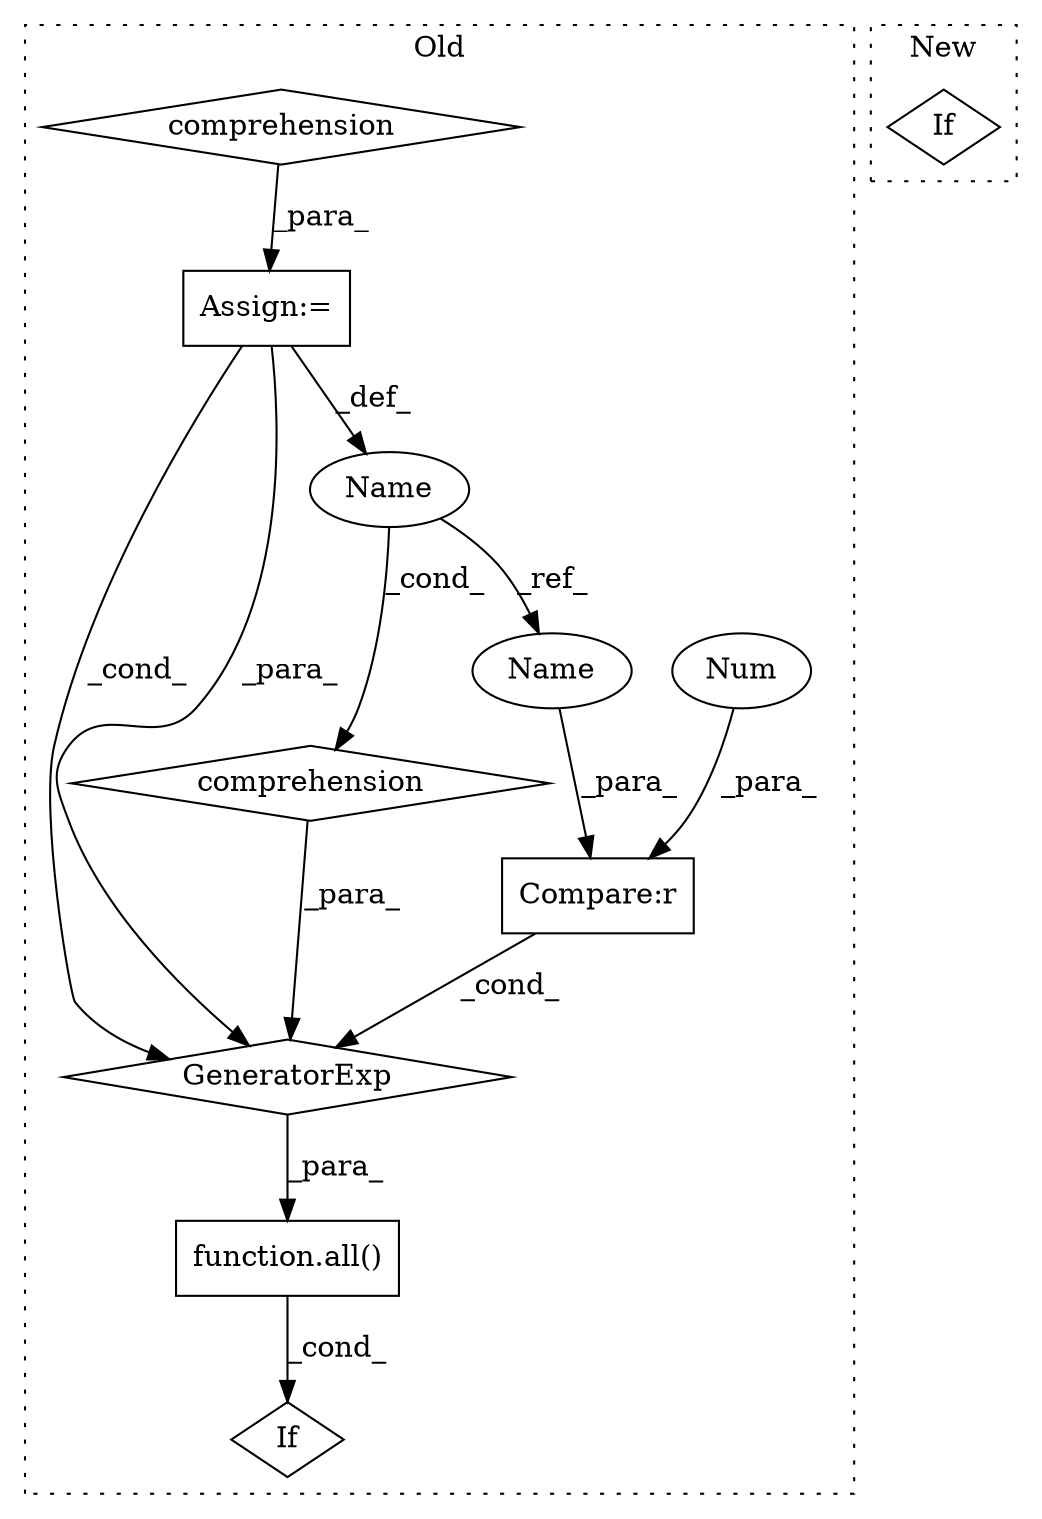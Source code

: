 digraph G {
subgraph cluster0 {
1 [label="function.all()" a="75" s="10298,10303" l="4,35" shape="box"];
3 [label="comprehension" a="45" s="10309" l="3" shape="diamond"];
4 [label="Compare:r" a="40" s="10302" l="6" shape="box"];
5 [label="Num" a="76" s="10306" l="2" shape="ellipse"];
6 [label="If" a="96" s="10295" l="3" shape="diamond"];
7 [label="GeneratorExp" a="55" s="10302" l="1" shape="diamond"];
8 [label="Name" a="87" s="10313" l="1" shape="ellipse"];
9 [label="comprehension" a="45" s="8920" l="3" shape="diamond"];
10 [label="Assign:=" a="68" s="8878" l="3" shape="box"];
11 [label="Name" a="87" s="10302" l="1" shape="ellipse"];
label = "Old";
style="dotted";
}
subgraph cluster1 {
2 [label="If" a="96" s="9728" l="3" shape="diamond"];
label = "New";
style="dotted";
}
1 -> 6 [label="_cond_"];
3 -> 7 [label="_para_"];
4 -> 7 [label="_cond_"];
5 -> 4 [label="_para_"];
7 -> 1 [label="_para_"];
8 -> 11 [label="_ref_"];
8 -> 3 [label="_cond_"];
9 -> 10 [label="_para_"];
10 -> 7 [label="_cond_"];
10 -> 7 [label="_para_"];
10 -> 8 [label="_def_"];
11 -> 4 [label="_para_"];
}